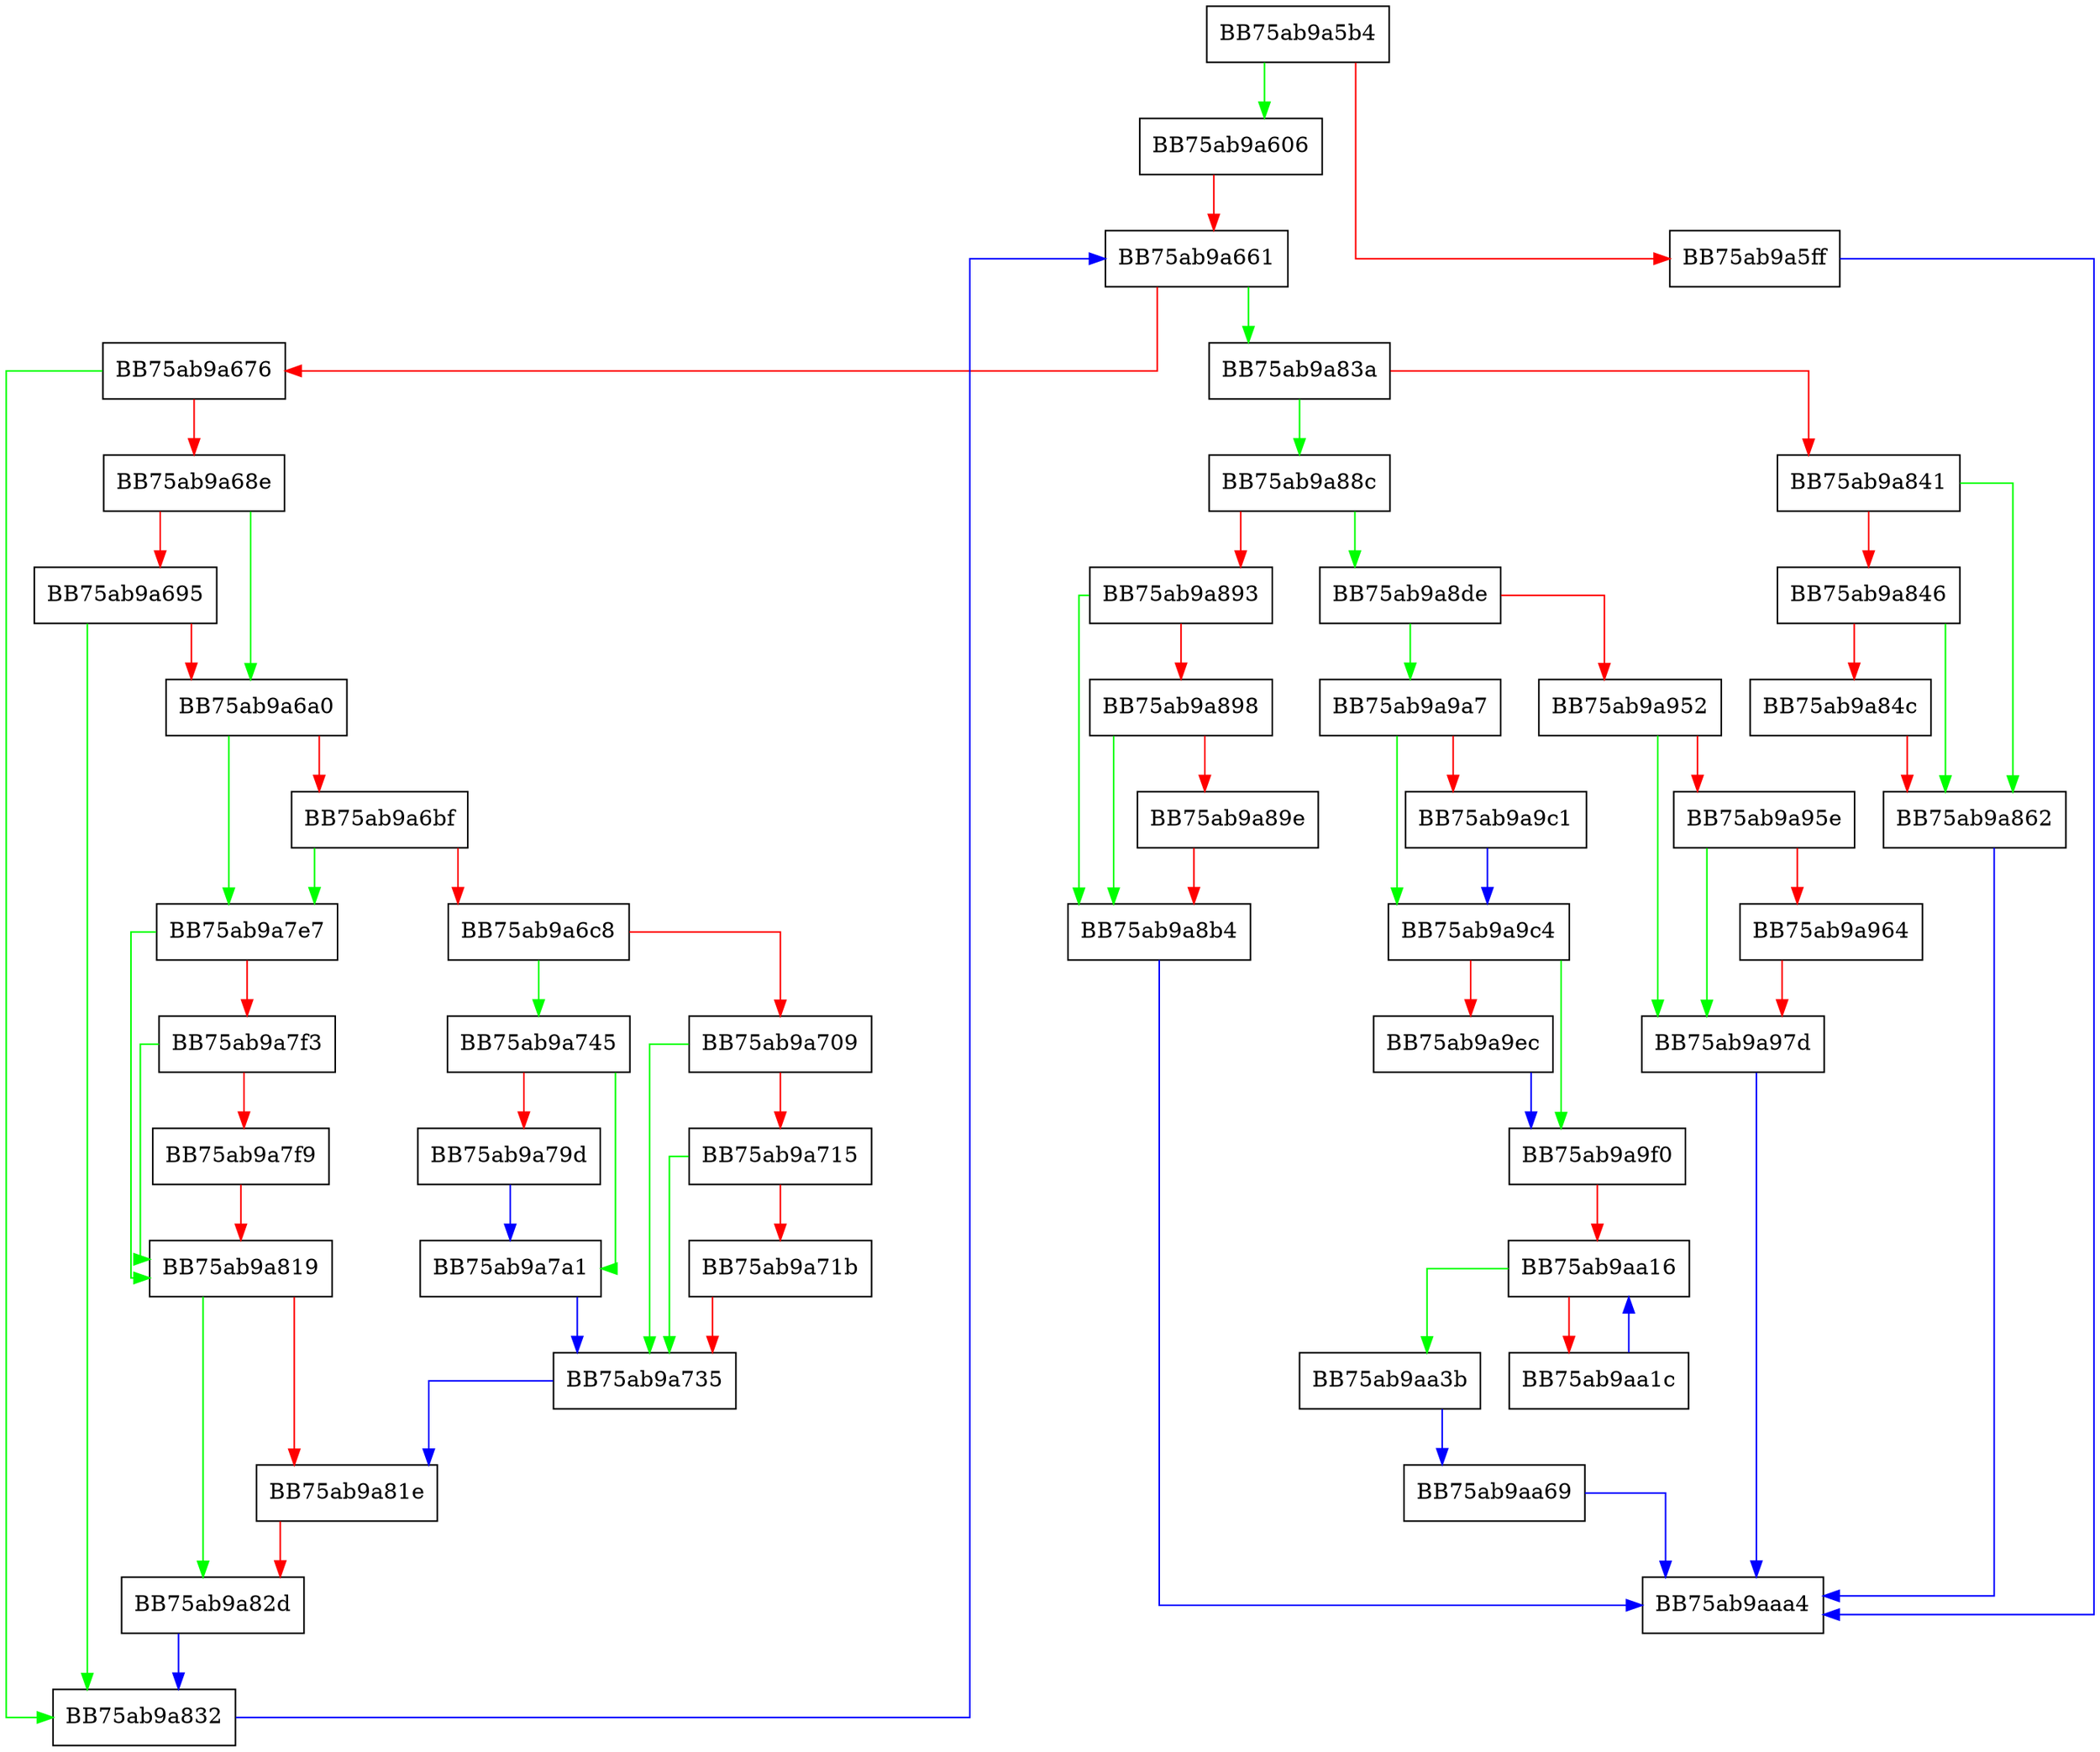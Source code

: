 digraph ReportCbpRansomRemediationComplete {
  node [shape="box"];
  graph [splines=ortho];
  BB75ab9a5b4 -> BB75ab9a606 [color="green"];
  BB75ab9a5b4 -> BB75ab9a5ff [color="red"];
  BB75ab9a5ff -> BB75ab9aaa4 [color="blue"];
  BB75ab9a606 -> BB75ab9a661 [color="red"];
  BB75ab9a661 -> BB75ab9a83a [color="green"];
  BB75ab9a661 -> BB75ab9a676 [color="red"];
  BB75ab9a676 -> BB75ab9a832 [color="green"];
  BB75ab9a676 -> BB75ab9a68e [color="red"];
  BB75ab9a68e -> BB75ab9a6a0 [color="green"];
  BB75ab9a68e -> BB75ab9a695 [color="red"];
  BB75ab9a695 -> BB75ab9a832 [color="green"];
  BB75ab9a695 -> BB75ab9a6a0 [color="red"];
  BB75ab9a6a0 -> BB75ab9a7e7 [color="green"];
  BB75ab9a6a0 -> BB75ab9a6bf [color="red"];
  BB75ab9a6bf -> BB75ab9a7e7 [color="green"];
  BB75ab9a6bf -> BB75ab9a6c8 [color="red"];
  BB75ab9a6c8 -> BB75ab9a745 [color="green"];
  BB75ab9a6c8 -> BB75ab9a709 [color="red"];
  BB75ab9a709 -> BB75ab9a735 [color="green"];
  BB75ab9a709 -> BB75ab9a715 [color="red"];
  BB75ab9a715 -> BB75ab9a735 [color="green"];
  BB75ab9a715 -> BB75ab9a71b [color="red"];
  BB75ab9a71b -> BB75ab9a735 [color="red"];
  BB75ab9a735 -> BB75ab9a81e [color="blue"];
  BB75ab9a745 -> BB75ab9a7a1 [color="green"];
  BB75ab9a745 -> BB75ab9a79d [color="red"];
  BB75ab9a79d -> BB75ab9a7a1 [color="blue"];
  BB75ab9a7a1 -> BB75ab9a735 [color="blue"];
  BB75ab9a7e7 -> BB75ab9a819 [color="green"];
  BB75ab9a7e7 -> BB75ab9a7f3 [color="red"];
  BB75ab9a7f3 -> BB75ab9a819 [color="green"];
  BB75ab9a7f3 -> BB75ab9a7f9 [color="red"];
  BB75ab9a7f9 -> BB75ab9a819 [color="red"];
  BB75ab9a819 -> BB75ab9a82d [color="green"];
  BB75ab9a819 -> BB75ab9a81e [color="red"];
  BB75ab9a81e -> BB75ab9a82d [color="red"];
  BB75ab9a82d -> BB75ab9a832 [color="blue"];
  BB75ab9a832 -> BB75ab9a661 [color="blue"];
  BB75ab9a83a -> BB75ab9a88c [color="green"];
  BB75ab9a83a -> BB75ab9a841 [color="red"];
  BB75ab9a841 -> BB75ab9a862 [color="green"];
  BB75ab9a841 -> BB75ab9a846 [color="red"];
  BB75ab9a846 -> BB75ab9a862 [color="green"];
  BB75ab9a846 -> BB75ab9a84c [color="red"];
  BB75ab9a84c -> BB75ab9a862 [color="red"];
  BB75ab9a862 -> BB75ab9aaa4 [color="blue"];
  BB75ab9a88c -> BB75ab9a8de [color="green"];
  BB75ab9a88c -> BB75ab9a893 [color="red"];
  BB75ab9a893 -> BB75ab9a8b4 [color="green"];
  BB75ab9a893 -> BB75ab9a898 [color="red"];
  BB75ab9a898 -> BB75ab9a8b4 [color="green"];
  BB75ab9a898 -> BB75ab9a89e [color="red"];
  BB75ab9a89e -> BB75ab9a8b4 [color="red"];
  BB75ab9a8b4 -> BB75ab9aaa4 [color="blue"];
  BB75ab9a8de -> BB75ab9a9a7 [color="green"];
  BB75ab9a8de -> BB75ab9a952 [color="red"];
  BB75ab9a952 -> BB75ab9a97d [color="green"];
  BB75ab9a952 -> BB75ab9a95e [color="red"];
  BB75ab9a95e -> BB75ab9a97d [color="green"];
  BB75ab9a95e -> BB75ab9a964 [color="red"];
  BB75ab9a964 -> BB75ab9a97d [color="red"];
  BB75ab9a97d -> BB75ab9aaa4 [color="blue"];
  BB75ab9a9a7 -> BB75ab9a9c4 [color="green"];
  BB75ab9a9a7 -> BB75ab9a9c1 [color="red"];
  BB75ab9a9c1 -> BB75ab9a9c4 [color="blue"];
  BB75ab9a9c4 -> BB75ab9a9f0 [color="green"];
  BB75ab9a9c4 -> BB75ab9a9ec [color="red"];
  BB75ab9a9ec -> BB75ab9a9f0 [color="blue"];
  BB75ab9a9f0 -> BB75ab9aa16 [color="red"];
  BB75ab9aa16 -> BB75ab9aa3b [color="green"];
  BB75ab9aa16 -> BB75ab9aa1c [color="red"];
  BB75ab9aa1c -> BB75ab9aa16 [color="blue"];
  BB75ab9aa3b -> BB75ab9aa69 [color="blue"];
  BB75ab9aa69 -> BB75ab9aaa4 [color="blue"];
}